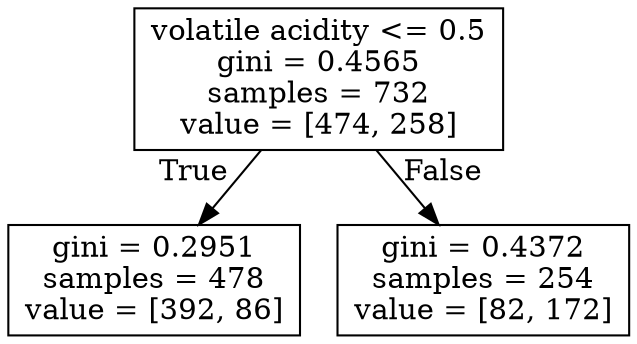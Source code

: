 digraph Tree {
node [shape=box] ;
0 [label="volatile acidity <= 0.5\ngini = 0.4565\nsamples = 732\nvalue = [474, 258]"] ;
1 [label="gini = 0.2951\nsamples = 478\nvalue = [392, 86]"] ;
0 -> 1 [labeldistance=2.5, labelangle=45, headlabel="True"] ;
234 [label="gini = 0.4372\nsamples = 254\nvalue = [82, 172]"] ;
0 -> 234 [labeldistance=2.5, labelangle=-45, headlabel="False"] ;
}